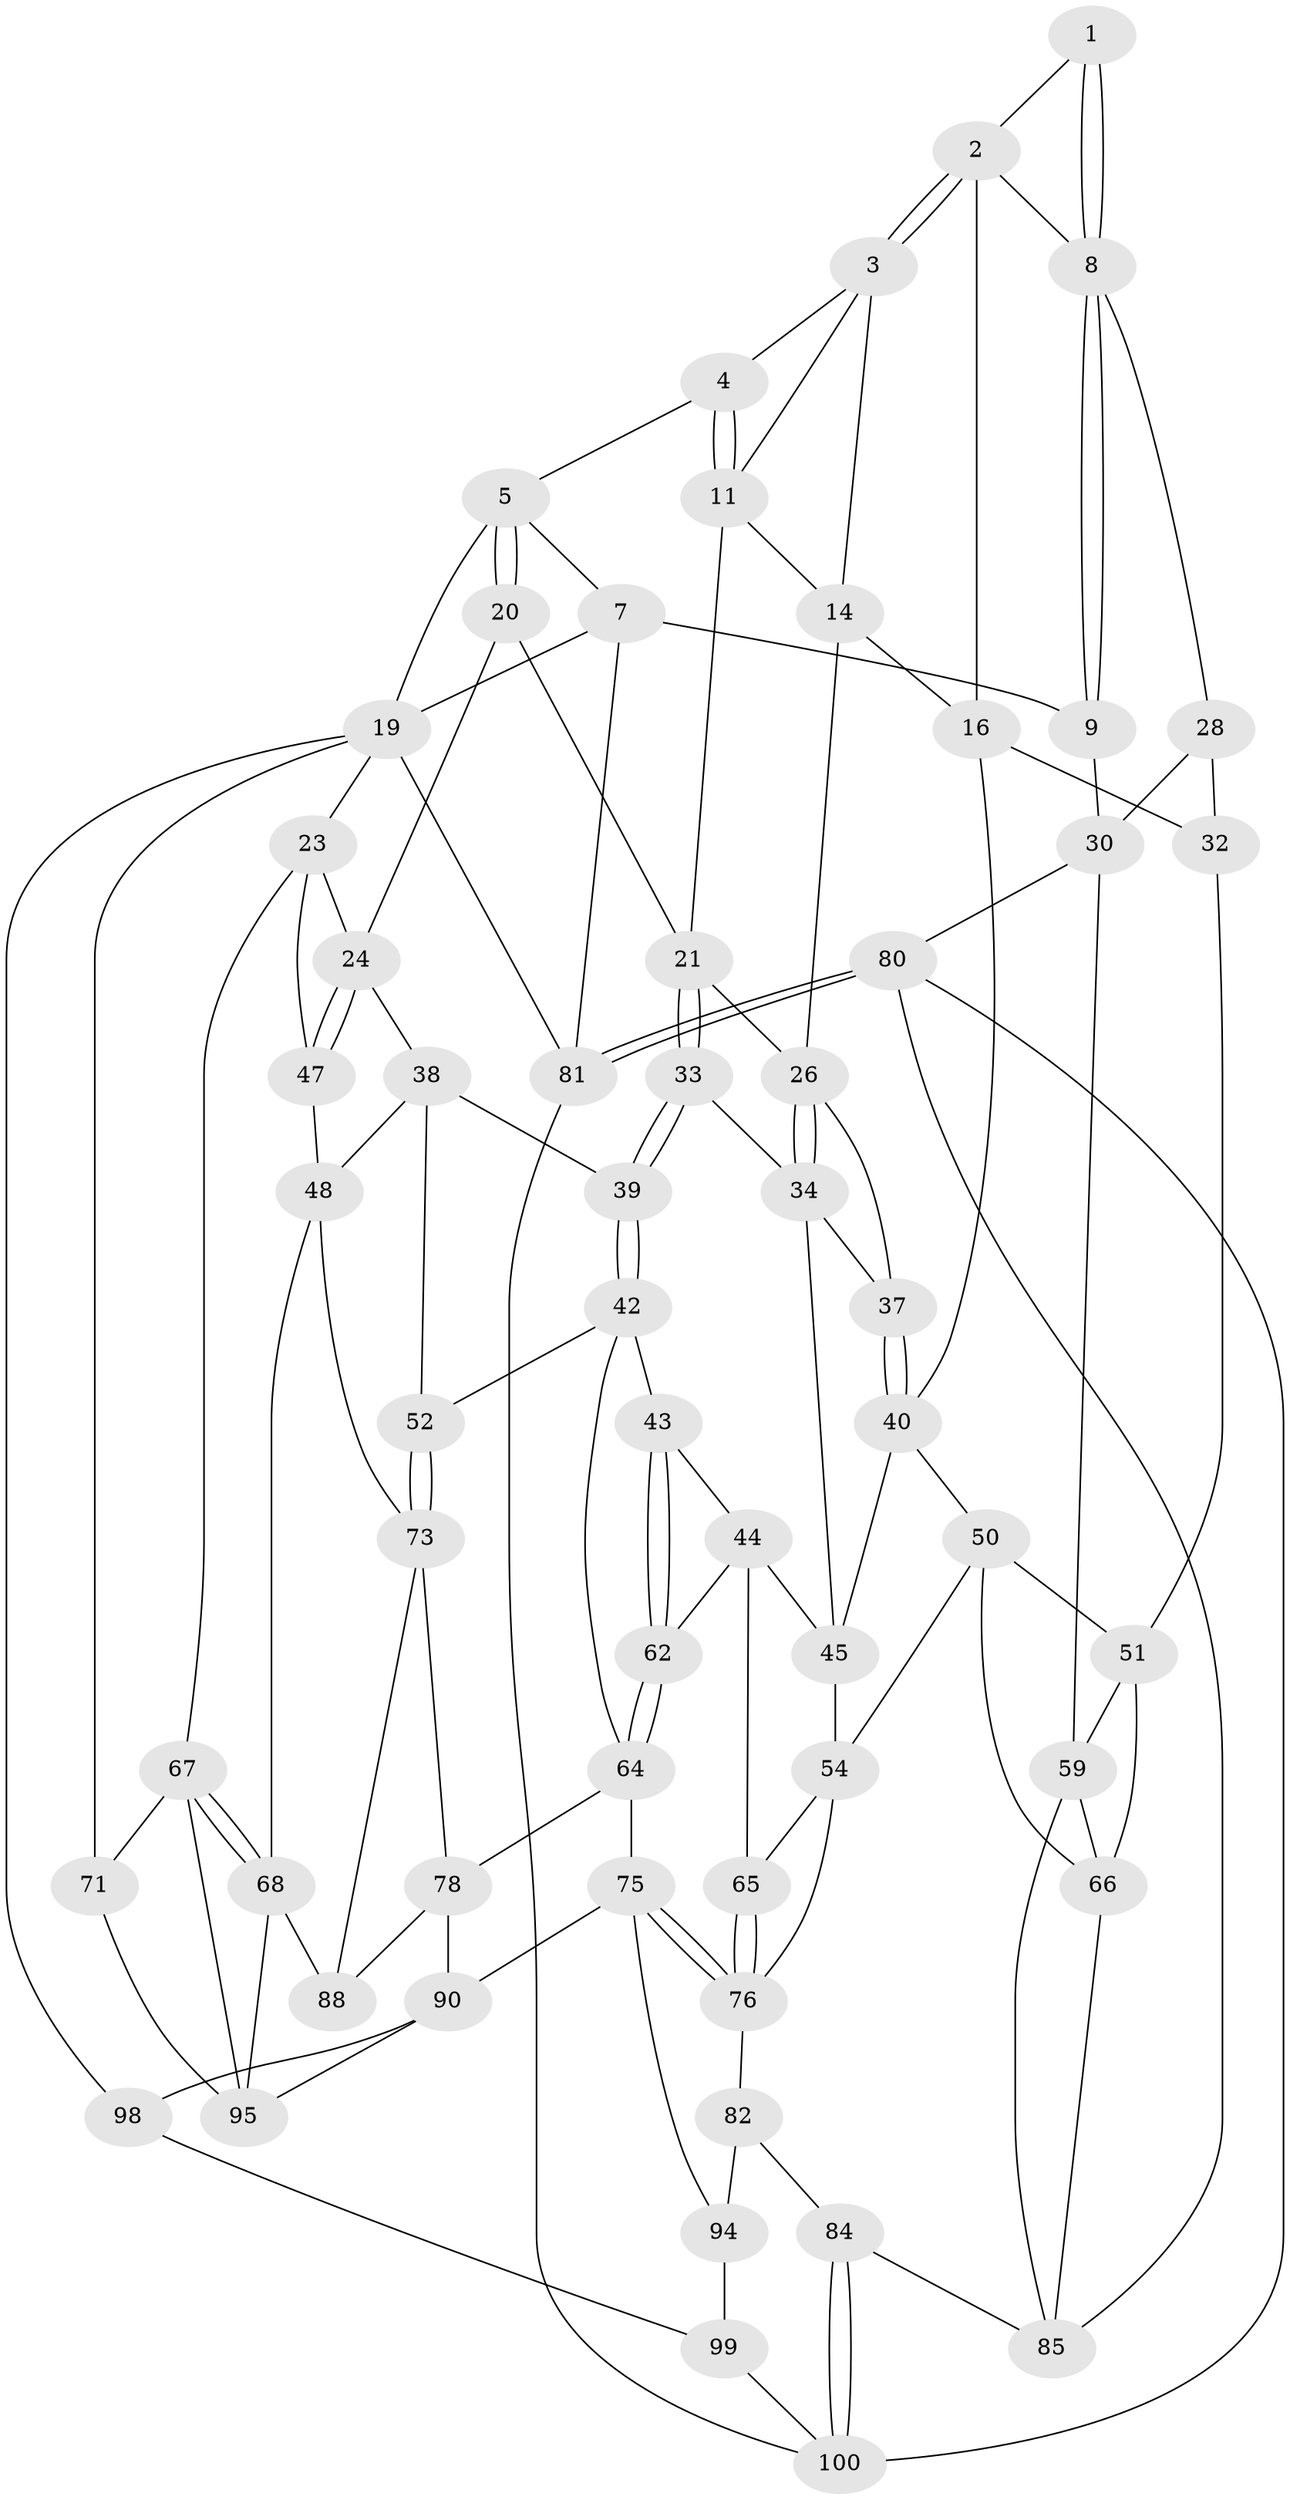 // original degree distribution, {3: 0.0196078431372549, 5: 0.5882352941176471, 4: 0.20588235294117646, 6: 0.18627450980392157}
// Generated by graph-tools (version 1.1) at 2025/11/02/21/25 10:11:13]
// undirected, 60 vertices, 129 edges
graph export_dot {
graph [start="1"]
  node [color=gray90,style=filled];
  1 [pos="+0.29966320032357796+0"];
  2 [pos="+0.3745326705169435+0.0665690035486736",super="+17"];
  3 [pos="+0.3749318002562923+0.06677890754235238",super="+13"];
  4 [pos="+0.5630688020618865+0.08068970710547808"];
  5 [pos="+0.8485545945094887+0",super="+6"];
  7 [pos="+0.2937881480948299+0",super="+10"];
  8 [pos="+0.16468710035706535+0.1550325675655613",super="+18"];
  9 [pos="+0+0.023916568809696864"];
  11 [pos="+0.5363349353293005+0.18122095723019763",super="+12"];
  14 [pos="+0.4525765769090938+0.21141536249251136",super="+15"];
  16 [pos="+0.35334527684572276+0.28530139842720614",super="+31"];
  19 [pos="+1+0",super="+70"];
  20 [pos="+0.7914957411034642+0.07986716549492405"];
  21 [pos="+0.5998461103850439+0.24992474023591857",super="+22"];
  23 [pos="+1+0.05872079795149371",super="+57"];
  24 [pos="+0.8375974148589347+0.28206235482448977",super="+25"];
  26 [pos="+0.4767832475848606+0.2683663177745917",super="+27"];
  28 [pos="+0.170645431142974+0.1931779724008874",super="+29"];
  30 [pos="+0+0.37895561391122196",super="+61"];
  32 [pos="+0.21317503938367718+0.24500461269319238",super="+35"];
  33 [pos="+0.605275283893599+0.2859878419055866"];
  34 [pos="+0.5290906543421277+0.33167540229914644",super="+36"];
  37 [pos="+0.49546522841541496+0.34474495954633827"];
  38 [pos="+0.7887402851631445+0.325052947190611",super="+49"];
  39 [pos="+0.6700506153663662+0.3712819806750921"];
  40 [pos="+0.4121839085065041+0.4239913979532348",super="+41"];
  42 [pos="+0.6547802821934479+0.42637323091895646",super="+53"];
  43 [pos="+0.6337134099623891+0.4427214938601367"];
  44 [pos="+0.6062682521538078+0.4497314896302633",super="+63"];
  45 [pos="+0.5457593238391611+0.4604907864704604",super="+46"];
  47 [pos="+1+0.3806811269325001"];
  48 [pos="+0.9064233542201414+0.47740584429448596",super="+69"];
  50 [pos="+0.2564747503413312+0.43616246418635674",super="+56"];
  51 [pos="+0.19461421143645466+0.4369600168000835",super="+58"];
  52 [pos="+0.796418281255363+0.5323110895940678"];
  54 [pos="+0.46815336718637807+0.5200952447420004",super="+55"];
  59 [pos="+0.06857766111614771+0.6512250205358745",super="+60"];
  62 [pos="+0.6442964677510232+0.5975914177918263"];
  64 [pos="+0.6574240094668982+0.6146087055414139",super="+74"];
  65 [pos="+0.5383654055634474+0.5749784549958754"];
  66 [pos="+0.2587752699048781+0.6488203413730778",super="+86"];
  67 [pos="+1+0.7046709666814441",super="+72"];
  68 [pos="+1+0.6795639878356105",super="+87"];
  71 [pos="+1+1"];
  73 [pos="+0.8181825862349844+0.6042450567325042",super="+77"];
  75 [pos="+0.5728585189443333+0.7327734432938063",super="+92"];
  76 [pos="+0.5614445718004974+0.7254199952213024",super="+79"];
  78 [pos="+0.6659749795891258+0.7025845412238568",super="+89"];
  80 [pos="+0+1",super="+101"];
  81 [pos="+0+1"];
  82 [pos="+0.3845467132991982+0.7828306396989417",super="+83"];
  84 [pos="+0.28800535552090367+0.8083691338495503"];
  85 [pos="+0.28686900617614103+0.8075901773112293",super="+93"];
  88 [pos="+0.8050311799367387+0.7423988647313418"];
  90 [pos="+0.697660498932196+0.939300349336979",super="+91"];
  94 [pos="+0.45930804055245034+0.844402729921191",super="+97"];
  95 [pos="+0.867616763825103+0.812495782448675",super="+96"];
  98 [pos="+0.6139424371926285+1"];
  99 [pos="+0.46306359938570035+1"];
  100 [pos="+0.23206089687916687+1",super="+102"];
  1 -- 2;
  1 -- 8;
  1 -- 8;
  2 -- 3;
  2 -- 3;
  2 -- 16;
  2 -- 8;
  3 -- 4;
  3 -- 11;
  3 -- 14;
  4 -- 5;
  4 -- 11;
  4 -- 11;
  5 -- 20;
  5 -- 20;
  5 -- 19;
  5 -- 7;
  7 -- 81;
  7 -- 9;
  7 -- 19;
  8 -- 9;
  8 -- 9;
  8 -- 28;
  9 -- 30;
  11 -- 14;
  11 -- 21;
  14 -- 16;
  14 -- 26;
  16 -- 32;
  16 -- 40;
  19 -- 23;
  19 -- 81;
  19 -- 98;
  19 -- 71;
  20 -- 21;
  20 -- 24;
  21 -- 33;
  21 -- 33;
  21 -- 26;
  23 -- 24;
  23 -- 67;
  23 -- 47;
  24 -- 47;
  24 -- 47;
  24 -- 38;
  26 -- 34;
  26 -- 34;
  26 -- 37;
  28 -- 32 [weight=2];
  28 -- 30;
  30 -- 80;
  30 -- 59;
  32 -- 51;
  33 -- 34;
  33 -- 39;
  33 -- 39;
  34 -- 37;
  34 -- 45;
  37 -- 40;
  37 -- 40;
  38 -- 39;
  38 -- 48;
  38 -- 52;
  39 -- 42;
  39 -- 42;
  40 -- 50;
  40 -- 45;
  42 -- 43;
  42 -- 64;
  42 -- 52;
  43 -- 44;
  43 -- 62;
  43 -- 62;
  44 -- 45;
  44 -- 65;
  44 -- 62;
  45 -- 54;
  47 -- 48;
  48 -- 73;
  48 -- 68;
  50 -- 51;
  50 -- 66;
  50 -- 54;
  51 -- 59;
  51 -- 66;
  52 -- 73;
  52 -- 73;
  54 -- 65;
  54 -- 76;
  59 -- 66;
  59 -- 85;
  62 -- 64;
  62 -- 64;
  64 -- 75;
  64 -- 78;
  65 -- 76;
  65 -- 76;
  66 -- 85;
  67 -- 68;
  67 -- 68;
  67 -- 95;
  67 -- 71;
  68 -- 88;
  68 -- 95;
  71 -- 95;
  73 -- 88;
  73 -- 78;
  75 -- 76;
  75 -- 76;
  75 -- 90;
  75 -- 94;
  76 -- 82;
  78 -- 88;
  78 -- 90;
  80 -- 81;
  80 -- 81;
  80 -- 100;
  80 -- 85;
  81 -- 100;
  82 -- 94 [weight=2];
  82 -- 84;
  84 -- 85;
  84 -- 100;
  84 -- 100;
  90 -- 98;
  90 -- 95;
  94 -- 99;
  98 -- 99;
  99 -- 100;
}
